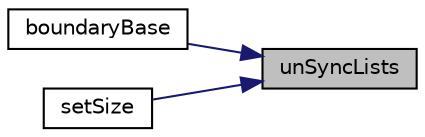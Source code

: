 digraph "unSyncLists"
{
 // LATEX_PDF_SIZE
  edge [fontname="Helvetica",fontsize="10",labelfontname="Helvetica",labelfontsize="10"];
  node [fontname="Helvetica",fontsize="10",shape=record];
  rankdir="RL";
  Node1 [label="unSyncLists",height=0.2,width=0.4,color="black", fillcolor="grey75", style="filled", fontcolor="black",tooltip=" "];
  Node1 -> Node2 [dir="back",color="midnightblue",fontsize="10",style="solid",fontname="Helvetica"];
  Node2 [label="boundaryBase",height=0.2,width=0.4,color="black", fillcolor="white", style="filled",URL="$classpFlow_1_1boundaryBase.html#a55d3c362d3279081947744f0825c4aa7",tooltip=" "];
  Node1 -> Node3 [dir="back",color="midnightblue",fontsize="10",style="solid",fontname="Helvetica"];
  Node3 [label="setSize",height=0.2,width=0.4,color="black", fillcolor="white", style="filled",URL="$classpFlow_1_1boundaryBase.html#ae391486a0d64b828f329881307b7c4c9",tooltip="Set the size of indexList."];
}
